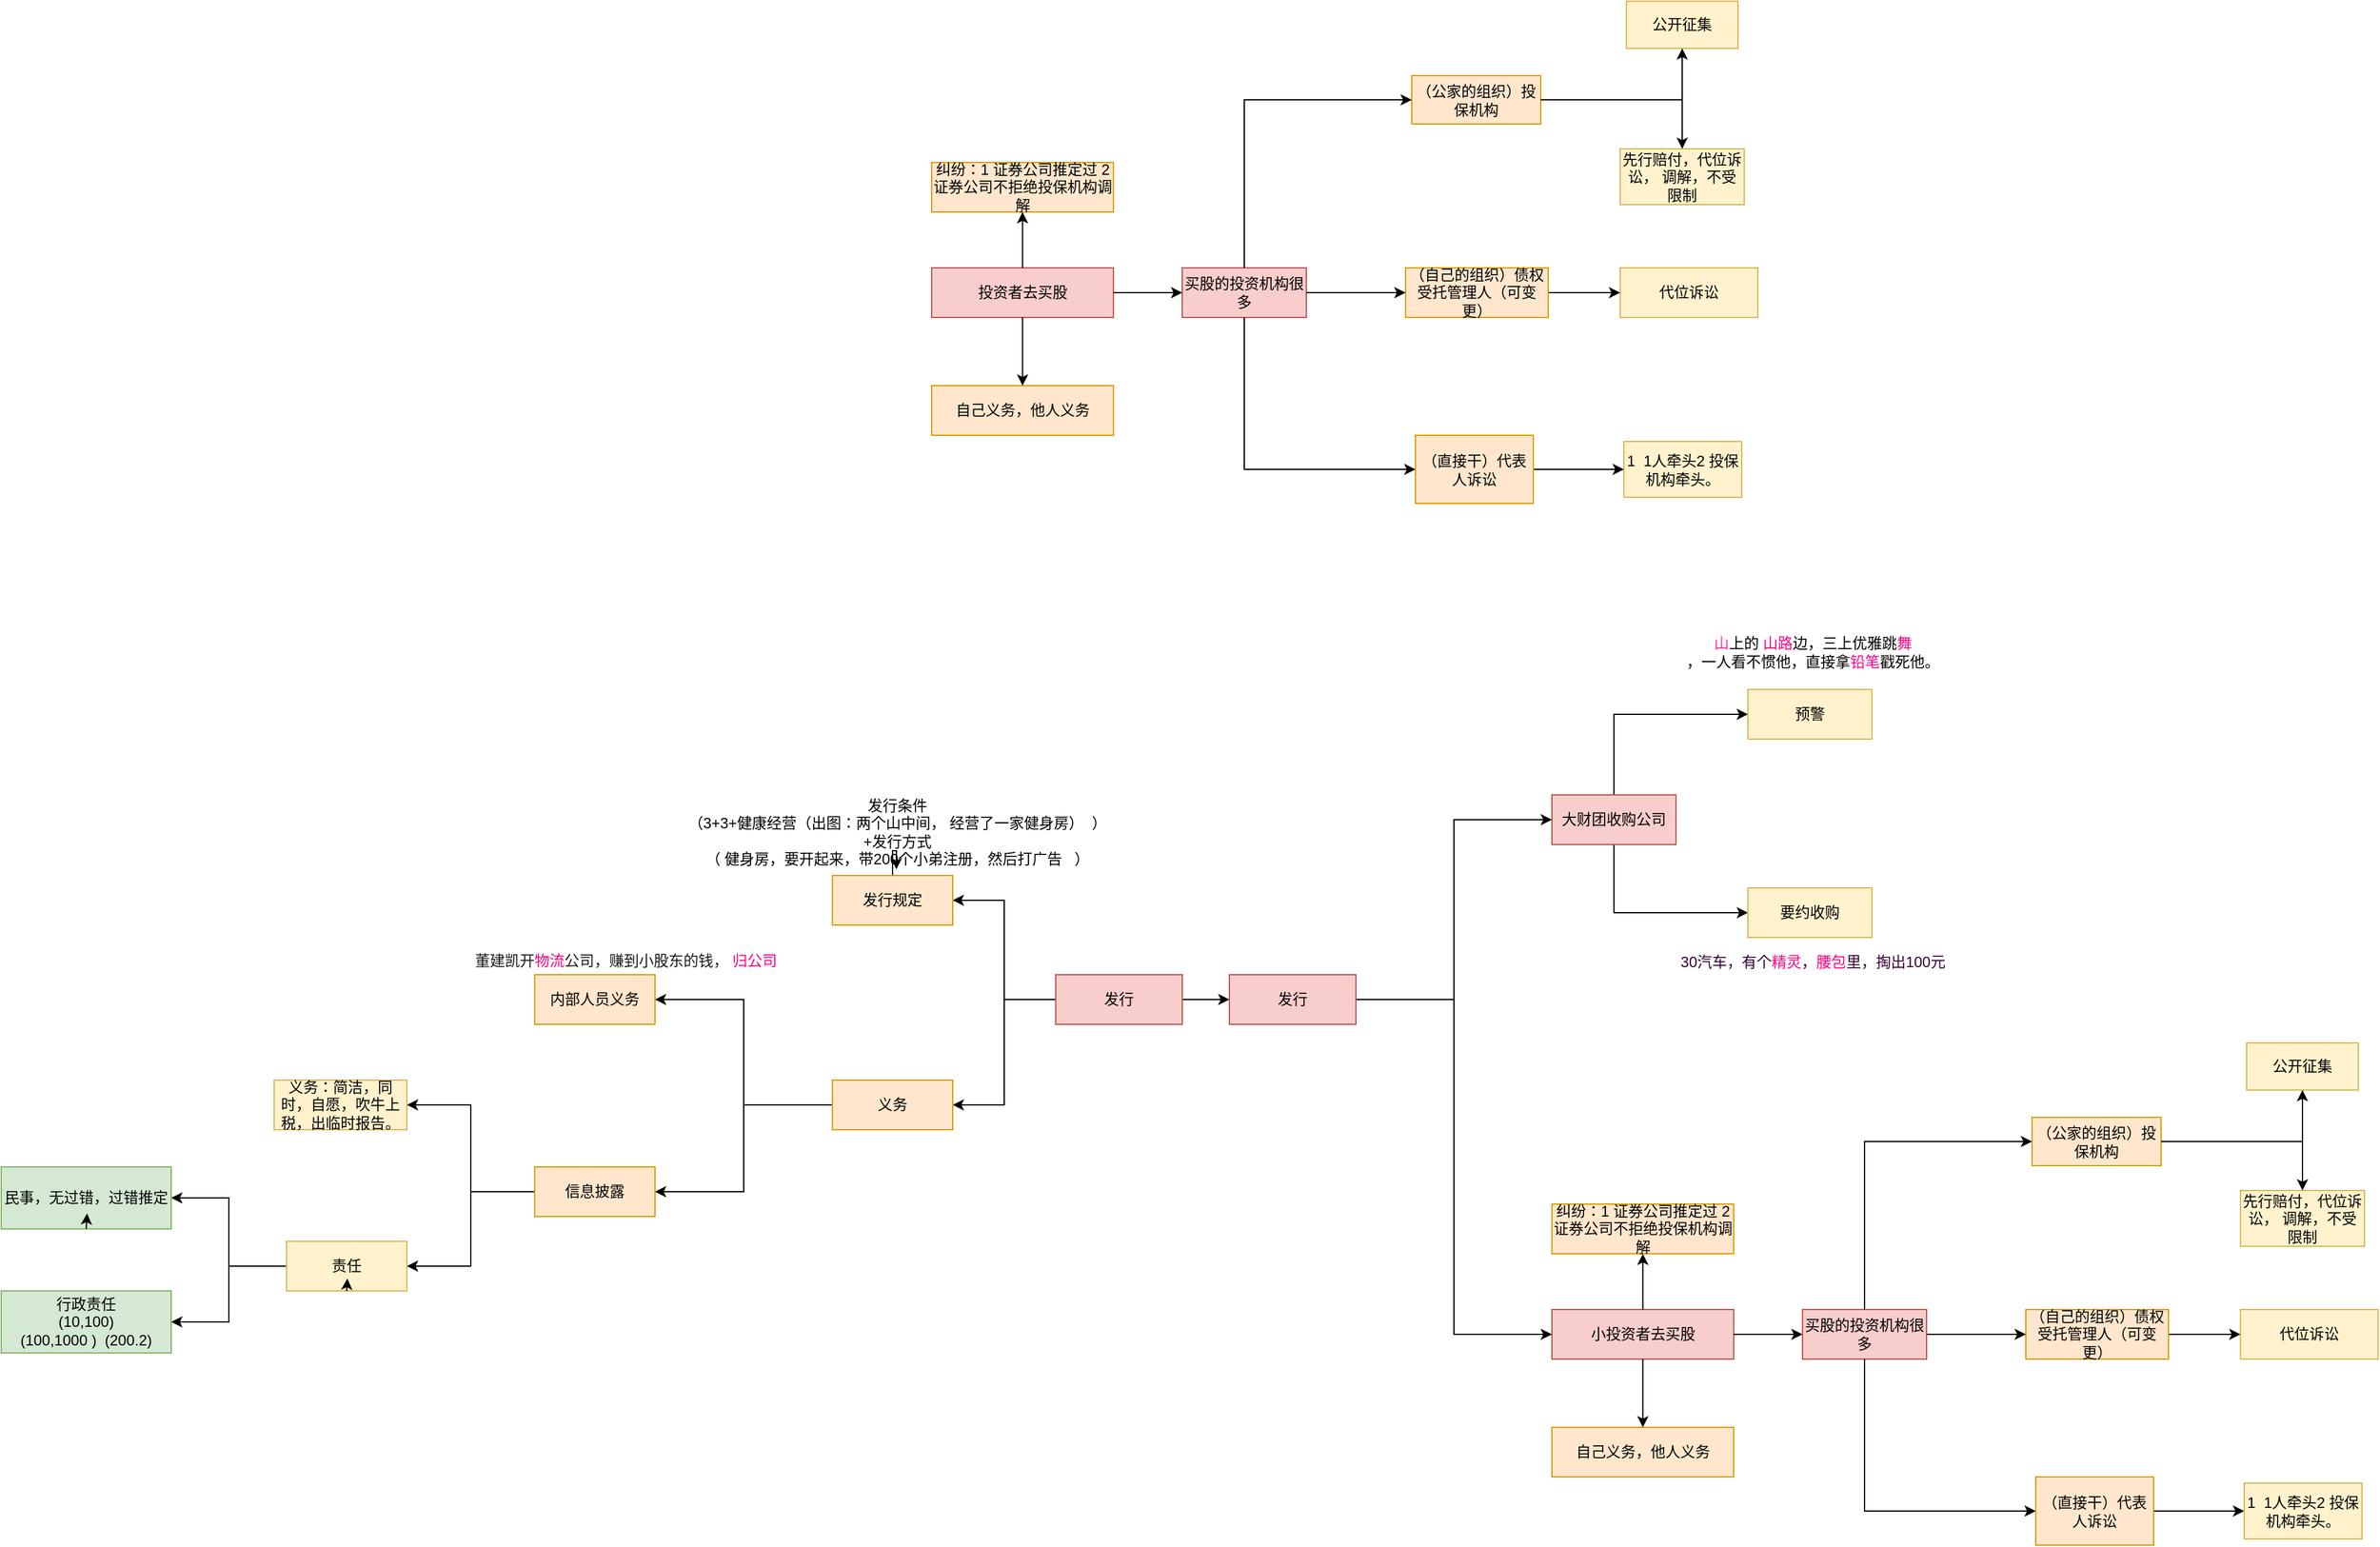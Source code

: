 <mxfile version="17.4.6" type="github">
  <diagram id="C5RBs43oDa-KdzZeNtuy" name="Page-1">
    <mxGraphModel dx="3327" dy="2065" grid="1" gridSize="10" guides="1" tooltips="1" connect="1" arrows="1" fold="1" page="1" pageScale="1" pageWidth="827" pageHeight="1169" math="0" shadow="0">
      <root>
        <mxCell id="WIyWlLk6GJQsqaUBKTNV-0" />
        <mxCell id="WIyWlLk6GJQsqaUBKTNV-1" parent="WIyWlLk6GJQsqaUBKTNV-0" />
        <mxCell id="gxBk6NtYpcpW8_uY6UVW-113" style="edgeStyle=orthogonalEdgeStyle;rounded=0;orthogonalLoop=1;jettySize=auto;html=1;entryX=1;entryY=0.5;entryDx=0;entryDy=0;fontFamily=Helvetica;fontSize=12;fontColor=#FF0080;" edge="1" parent="WIyWlLk6GJQsqaUBKTNV-1" source="gxBk6NtYpcpW8_uY6UVW-68" target="gxBk6NtYpcpW8_uY6UVW-69">
          <mxGeometry relative="1" as="geometry" />
        </mxCell>
        <mxCell id="gxBk6NtYpcpW8_uY6UVW-114" style="edgeStyle=orthogonalEdgeStyle;rounded=0;orthogonalLoop=1;jettySize=auto;html=1;exitX=0;exitY=0.5;exitDx=0;exitDy=0;entryX=1;entryY=0.5;entryDx=0;entryDy=0;fontFamily=Helvetica;fontSize=12;fontColor=#FF0080;" edge="1" parent="WIyWlLk6GJQsqaUBKTNV-1" source="gxBk6NtYpcpW8_uY6UVW-68" target="gxBk6NtYpcpW8_uY6UVW-70">
          <mxGeometry relative="1" as="geometry" />
        </mxCell>
        <mxCell id="gxBk6NtYpcpW8_uY6UVW-168" style="edgeStyle=orthogonalEdgeStyle;rounded=0;orthogonalLoop=1;jettySize=auto;html=1;exitX=1;exitY=0.5;exitDx=0;exitDy=0;fontFamily=Helvetica;fontSize=12;fontColor=#FF0080;" edge="1" parent="WIyWlLk6GJQsqaUBKTNV-1" source="gxBk6NtYpcpW8_uY6UVW-68" target="gxBk6NtYpcpW8_uY6UVW-167">
          <mxGeometry relative="1" as="geometry" />
        </mxCell>
        <mxCell id="gxBk6NtYpcpW8_uY6UVW-68" value="发行" style="rounded=0;whiteSpace=wrap;html=1;fillColor=#f8cecc;strokeColor=#b85450;" vertex="1" parent="WIyWlLk6GJQsqaUBKTNV-1">
          <mxGeometry x="-700" y="25" width="102" height="40" as="geometry" />
        </mxCell>
        <mxCell id="gxBk6NtYpcpW8_uY6UVW-88" value="" style="edgeStyle=orthogonalEdgeStyle;rounded=0;orthogonalLoop=1;jettySize=auto;html=1;fontFamily=Helvetica;fontSize=12;fontColor=default;" edge="1" parent="WIyWlLk6GJQsqaUBKTNV-1" source="gxBk6NtYpcpW8_uY6UVW-69" target="gxBk6NtYpcpW8_uY6UVW-84">
          <mxGeometry relative="1" as="geometry" />
        </mxCell>
        <mxCell id="gxBk6NtYpcpW8_uY6UVW-69" value="发行规定" style="rounded=0;whiteSpace=wrap;html=1;fillColor=#ffe6cc;strokeColor=#d79b00;" vertex="1" parent="WIyWlLk6GJQsqaUBKTNV-1">
          <mxGeometry x="-880" y="-55" width="97" height="40" as="geometry" />
        </mxCell>
        <mxCell id="gxBk6NtYpcpW8_uY6UVW-99" style="edgeStyle=orthogonalEdgeStyle;rounded=0;orthogonalLoop=1;jettySize=auto;html=1;exitX=0;exitY=0.5;exitDx=0;exitDy=0;entryX=1;entryY=0.5;entryDx=0;entryDy=0;fontFamily=Helvetica;fontSize=12;fontColor=#FF0080;" edge="1" parent="WIyWlLk6GJQsqaUBKTNV-1" source="gxBk6NtYpcpW8_uY6UVW-70" target="gxBk6NtYpcpW8_uY6UVW-96">
          <mxGeometry relative="1" as="geometry" />
        </mxCell>
        <mxCell id="gxBk6NtYpcpW8_uY6UVW-101" style="edgeStyle=orthogonalEdgeStyle;rounded=0;orthogonalLoop=1;jettySize=auto;html=1;exitX=0;exitY=0.5;exitDx=0;exitDy=0;entryX=1;entryY=0.5;entryDx=0;entryDy=0;fontFamily=Helvetica;fontSize=12;fontColor=#FF0080;" edge="1" parent="WIyWlLk6GJQsqaUBKTNV-1" source="gxBk6NtYpcpW8_uY6UVW-70" target="gxBk6NtYpcpW8_uY6UVW-100">
          <mxGeometry relative="1" as="geometry" />
        </mxCell>
        <mxCell id="gxBk6NtYpcpW8_uY6UVW-70" value="义务" style="rounded=0;whiteSpace=wrap;html=1;fillColor=#ffe6cc;strokeColor=#d79b00;" vertex="1" parent="WIyWlLk6GJQsqaUBKTNV-1">
          <mxGeometry x="-880" y="110" width="97" height="40" as="geometry" />
        </mxCell>
        <mxCell id="gxBk6NtYpcpW8_uY6UVW-82" style="edgeStyle=orthogonalEdgeStyle;rounded=0;orthogonalLoop=1;jettySize=auto;html=1;exitX=0.5;exitY=0;exitDx=0;exitDy=0;entryX=0;entryY=0.5;entryDx=0;entryDy=0;fontFamily=Helvetica;fontSize=12;fontColor=default;" edge="1" parent="WIyWlLk6GJQsqaUBKTNV-1" source="gxBk6NtYpcpW8_uY6UVW-71" target="gxBk6NtYpcpW8_uY6UVW-72">
          <mxGeometry relative="1" as="geometry" />
        </mxCell>
        <mxCell id="gxBk6NtYpcpW8_uY6UVW-83" style="edgeStyle=orthogonalEdgeStyle;rounded=0;orthogonalLoop=1;jettySize=auto;html=1;exitX=0.5;exitY=1;exitDx=0;exitDy=0;entryX=0;entryY=0.5;entryDx=0;entryDy=0;fontFamily=Helvetica;fontSize=12;fontColor=default;" edge="1" parent="WIyWlLk6GJQsqaUBKTNV-1" source="gxBk6NtYpcpW8_uY6UVW-71" target="gxBk6NtYpcpW8_uY6UVW-74">
          <mxGeometry relative="1" as="geometry" />
        </mxCell>
        <mxCell id="gxBk6NtYpcpW8_uY6UVW-71" value="大财团收购公司" style="whiteSpace=wrap;html=1;fillColor=#f8cecc;strokeColor=#b85450;" vertex="1" parent="WIyWlLk6GJQsqaUBKTNV-1">
          <mxGeometry x="-300" y="-120" width="100" height="40" as="geometry" />
        </mxCell>
        <mxCell id="gxBk6NtYpcpW8_uY6UVW-72" value="预警" style="whiteSpace=wrap;html=1;fillColor=#fff2cc;strokeColor=#d6b656;" vertex="1" parent="WIyWlLk6GJQsqaUBKTNV-1">
          <mxGeometry x="-142" y="-205" width="100" height="40" as="geometry" />
        </mxCell>
        <mxCell id="gxBk6NtYpcpW8_uY6UVW-74" value="要约收购" style="whiteSpace=wrap;html=1;fillColor=#fff2cc;strokeColor=#d6b656;" vertex="1" parent="WIyWlLk6GJQsqaUBKTNV-1">
          <mxGeometry x="-142" y="-45" width="100" height="40" as="geometry" />
        </mxCell>
        <mxCell id="gxBk6NtYpcpW8_uY6UVW-84" value="发行条件&lt;br&gt;（3+3+健康经营（出图：两个山中间， 经营了一家健身房）&amp;nbsp; ）&lt;br&gt;+发行方式 &lt;br&gt;（ 健身房，要开起来，带200个小弟注册，然后打广告&amp;nbsp; &amp;nbsp;）" style="text;html=1;align=center;verticalAlign=middle;resizable=0;points=[];autosize=1;strokeColor=none;fillColor=none;fontSize=12;fontFamily=Helvetica;fontColor=default;" vertex="1" parent="WIyWlLk6GJQsqaUBKTNV-1">
          <mxGeometry x="-1003.45" y="-120" width="350" height="60" as="geometry" />
        </mxCell>
        <mxCell id="gxBk6NtYpcpW8_uY6UVW-89" value="&lt;font color=&quot;#ff3399&quot;&gt;山&lt;/font&gt;上的 &lt;font color=&quot;#ff0080&quot;&gt;山路&lt;/font&gt;边，三上优雅跳&lt;font color=&quot;#ff0080&quot;&gt;舞&lt;/font&gt;&lt;br&gt;，一人看不惯他，直接拿&lt;font color=&quot;#ff0080&quot;&gt;铅笔&lt;/font&gt;戳死他。" style="text;html=1;align=center;verticalAlign=middle;resizable=0;points=[];autosize=1;strokeColor=none;fillColor=none;fontSize=12;fontFamily=Helvetica;fontColor=default;" vertex="1" parent="WIyWlLk6GJQsqaUBKTNV-1">
          <mxGeometry x="-200" y="-250" width="220" height="30" as="geometry" />
        </mxCell>
        <mxCell id="gxBk6NtYpcpW8_uY6UVW-90" value="&lt;font color=&quot;#1a1a1a&quot;&gt;董建凯开&lt;/font&gt;物流&lt;font color=&quot;#1a1a1a&quot;&gt;公司，赚到小股东的钱， &lt;/font&gt;归公司" style="text;whiteSpace=wrap;html=1;fontSize=12;fontFamily=Helvetica;fontColor=#FF0080;" vertex="1" parent="WIyWlLk6GJQsqaUBKTNV-1">
          <mxGeometry x="-1170" width="270" height="30" as="geometry" />
        </mxCell>
        <mxCell id="gxBk6NtYpcpW8_uY6UVW-91" value="&lt;font color=&quot;#330033&quot;&gt;30汽车，有个&lt;/font&gt;精灵&lt;font color=&quot;#330033&quot;&gt;，&lt;/font&gt;腰包&lt;font color=&quot;#330033&quot;&gt;里，掏出100元&lt;/font&gt;" style="text;html=1;align=center;verticalAlign=middle;resizable=0;points=[];autosize=1;strokeColor=none;fillColor=none;fontSize=12;fontFamily=Helvetica;fontColor=#FF0080;" vertex="1" parent="WIyWlLk6GJQsqaUBKTNV-1">
          <mxGeometry x="-205" y="5" width="230" height="20" as="geometry" />
        </mxCell>
        <mxCell id="gxBk6NtYpcpW8_uY6UVW-96" value="内部人员义务" style="rounded=0;whiteSpace=wrap;html=1;fillColor=#ffe6cc;strokeColor=#d79b00;" vertex="1" parent="WIyWlLk6GJQsqaUBKTNV-1">
          <mxGeometry x="-1120" y="25" width="97" height="40" as="geometry" />
        </mxCell>
        <mxCell id="gxBk6NtYpcpW8_uY6UVW-104" style="edgeStyle=orthogonalEdgeStyle;rounded=0;orthogonalLoop=1;jettySize=auto;html=1;exitX=0;exitY=0.5;exitDx=0;exitDy=0;entryX=1;entryY=0.5;entryDx=0;entryDy=0;fontFamily=Helvetica;fontSize=12;fontColor=#FF0080;" edge="1" parent="WIyWlLk6GJQsqaUBKTNV-1" source="gxBk6NtYpcpW8_uY6UVW-100" target="gxBk6NtYpcpW8_uY6UVW-102">
          <mxGeometry relative="1" as="geometry" />
        </mxCell>
        <mxCell id="gxBk6NtYpcpW8_uY6UVW-105" style="edgeStyle=orthogonalEdgeStyle;rounded=0;orthogonalLoop=1;jettySize=auto;html=1;exitX=0;exitY=0.5;exitDx=0;exitDy=0;entryX=1;entryY=0.5;entryDx=0;entryDy=0;fontFamily=Helvetica;fontSize=12;fontColor=#FF0080;" edge="1" parent="WIyWlLk6GJQsqaUBKTNV-1" source="gxBk6NtYpcpW8_uY6UVW-100" target="gxBk6NtYpcpW8_uY6UVW-103">
          <mxGeometry relative="1" as="geometry" />
        </mxCell>
        <mxCell id="gxBk6NtYpcpW8_uY6UVW-100" value="信息披露" style="rounded=0;whiteSpace=wrap;html=1;fillColor=#ffe6cc;strokeColor=#d79b00;" vertex="1" parent="WIyWlLk6GJQsqaUBKTNV-1">
          <mxGeometry x="-1120" y="180" width="97" height="40" as="geometry" />
        </mxCell>
        <mxCell id="gxBk6NtYpcpW8_uY6UVW-102" value="义务：简洁，同时，自愿，吹牛上税，出临时报告。" style="rounded=0;whiteSpace=wrap;html=1;fillColor=#fff2cc;strokeColor=#d6b656;" vertex="1" parent="WIyWlLk6GJQsqaUBKTNV-1">
          <mxGeometry x="-1330" y="110" width="107" height="40" as="geometry" />
        </mxCell>
        <mxCell id="gxBk6NtYpcpW8_uY6UVW-111" style="edgeStyle=orthogonalEdgeStyle;rounded=0;orthogonalLoop=1;jettySize=auto;html=1;entryX=1;entryY=0.5;entryDx=0;entryDy=0;fontFamily=Helvetica;fontSize=12;fontColor=#FF0080;" edge="1" parent="WIyWlLk6GJQsqaUBKTNV-1" source="gxBk6NtYpcpW8_uY6UVW-103" target="gxBk6NtYpcpW8_uY6UVW-109">
          <mxGeometry relative="1" as="geometry" />
        </mxCell>
        <mxCell id="gxBk6NtYpcpW8_uY6UVW-112" style="edgeStyle=orthogonalEdgeStyle;rounded=0;orthogonalLoop=1;jettySize=auto;html=1;exitX=0;exitY=0.5;exitDx=0;exitDy=0;entryX=1;entryY=0.5;entryDx=0;entryDy=0;fontFamily=Helvetica;fontSize=12;fontColor=#FF0080;" edge="1" parent="WIyWlLk6GJQsqaUBKTNV-1" source="gxBk6NtYpcpW8_uY6UVW-103" target="gxBk6NtYpcpW8_uY6UVW-107">
          <mxGeometry relative="1" as="geometry" />
        </mxCell>
        <mxCell id="gxBk6NtYpcpW8_uY6UVW-103" value="责任" style="rounded=0;whiteSpace=wrap;html=1;fillColor=#fff2cc;strokeColor=#d6b656;" vertex="1" parent="WIyWlLk6GJQsqaUBKTNV-1">
          <mxGeometry x="-1320" y="240" width="97" height="40" as="geometry" />
        </mxCell>
        <mxCell id="gxBk6NtYpcpW8_uY6UVW-106" style="edgeStyle=orthogonalEdgeStyle;rounded=0;orthogonalLoop=1;jettySize=auto;html=1;exitX=0.5;exitY=1;exitDx=0;exitDy=0;entryX=0.505;entryY=0.75;entryDx=0;entryDy=0;entryPerimeter=0;fontFamily=Helvetica;fontSize=12;fontColor=#FF0080;" edge="1" parent="WIyWlLk6GJQsqaUBKTNV-1" source="gxBk6NtYpcpW8_uY6UVW-103" target="gxBk6NtYpcpW8_uY6UVW-103">
          <mxGeometry relative="1" as="geometry" />
        </mxCell>
        <mxCell id="gxBk6NtYpcpW8_uY6UVW-107" value="行政责任&lt;br&gt;(10,100)&lt;br&gt;(100,1000 )&amp;nbsp; (200.2)" style="rounded=0;whiteSpace=wrap;html=1;fillColor=#d5e8d4;strokeColor=#82b366;" vertex="1" parent="WIyWlLk6GJQsqaUBKTNV-1">
          <mxGeometry x="-1550" y="280" width="137" height="50" as="geometry" />
        </mxCell>
        <mxCell id="gxBk6NtYpcpW8_uY6UVW-109" value="民事，无过错，过错推定" style="rounded=0;whiteSpace=wrap;html=1;fillColor=#d5e8d4;strokeColor=#82b366;" vertex="1" parent="WIyWlLk6GJQsqaUBKTNV-1">
          <mxGeometry x="-1550" y="180" width="137" height="50" as="geometry" />
        </mxCell>
        <mxCell id="gxBk6NtYpcpW8_uY6UVW-110" style="edgeStyle=orthogonalEdgeStyle;rounded=0;orthogonalLoop=1;jettySize=auto;html=1;exitX=0.5;exitY=1;exitDx=0;exitDy=0;entryX=0.505;entryY=0.75;entryDx=0;entryDy=0;entryPerimeter=0;fontFamily=Helvetica;fontSize=12;fontColor=#FF0080;" edge="1" parent="WIyWlLk6GJQsqaUBKTNV-1" source="gxBk6NtYpcpW8_uY6UVW-109" target="gxBk6NtYpcpW8_uY6UVW-109">
          <mxGeometry relative="1" as="geometry" />
        </mxCell>
        <mxCell id="gxBk6NtYpcpW8_uY6UVW-142" value="" style="group" vertex="1" connectable="0" parent="WIyWlLk6GJQsqaUBKTNV-1">
          <mxGeometry x="-800" y="-760" width="666" height="405" as="geometry" />
        </mxCell>
        <mxCell id="gxBk6NtYpcpW8_uY6UVW-0" value="投资者去买股" style="rounded=0;whiteSpace=wrap;html=1;fillColor=#f8cecc;strokeColor=#b85450;" vertex="1" parent="gxBk6NtYpcpW8_uY6UVW-142">
          <mxGeometry y="215" width="146.549" height="40" as="geometry" />
        </mxCell>
        <mxCell id="gxBk6NtYpcpW8_uY6UVW-3" value="自己义务，他人义务" style="rounded=0;whiteSpace=wrap;html=1;fillColor=#ffe6cc;strokeColor=#d79b00;" vertex="1" parent="gxBk6NtYpcpW8_uY6UVW-142">
          <mxGeometry y="310" width="146.549" height="40" as="geometry" />
        </mxCell>
        <mxCell id="gxBk6NtYpcpW8_uY6UVW-4" value="" style="edgeStyle=orthogonalEdgeStyle;rounded=0;orthogonalLoop=1;jettySize=auto;html=1;" edge="1" parent="gxBk6NtYpcpW8_uY6UVW-142" source="gxBk6NtYpcpW8_uY6UVW-0" target="gxBk6NtYpcpW8_uY6UVW-3">
          <mxGeometry relative="1" as="geometry" />
        </mxCell>
        <mxCell id="gxBk6NtYpcpW8_uY6UVW-5" value="纠纷：1 证券公司推定过 2 证券公司不拒绝投保机构调解" style="rounded=0;whiteSpace=wrap;html=1;fillColor=#ffe6cc;strokeColor=#d79b00;" vertex="1" parent="gxBk6NtYpcpW8_uY6UVW-142">
          <mxGeometry y="130" width="146.549" height="40" as="geometry" />
        </mxCell>
        <mxCell id="gxBk6NtYpcpW8_uY6UVW-6" value="" style="edgeStyle=orthogonalEdgeStyle;rounded=0;orthogonalLoop=1;jettySize=auto;html=1;" edge="1" parent="gxBk6NtYpcpW8_uY6UVW-142" source="gxBk6NtYpcpW8_uY6UVW-0" target="gxBk6NtYpcpW8_uY6UVW-5">
          <mxGeometry relative="1" as="geometry" />
        </mxCell>
        <mxCell id="gxBk6NtYpcpW8_uY6UVW-27" value="公开征集" style="whiteSpace=wrap;html=1;fillColor=#fff2cc;strokeColor=#d6b656;" vertex="1" parent="gxBk6NtYpcpW8_uY6UVW-142">
          <mxGeometry x="560" width="90" height="38" as="geometry" />
        </mxCell>
        <mxCell id="gxBk6NtYpcpW8_uY6UVW-28" value="先行赔付，代位诉讼， 调解，不受限制" style="whiteSpace=wrap;html=1;fillColor=#fff2cc;strokeColor=#d6b656;" vertex="1" parent="gxBk6NtYpcpW8_uY6UVW-142">
          <mxGeometry x="555" y="119" width="100" height="45" as="geometry" />
        </mxCell>
        <mxCell id="gxBk6NtYpcpW8_uY6UVW-32" style="edgeStyle=orthogonalEdgeStyle;rounded=0;orthogonalLoop=1;jettySize=auto;html=1;exitX=0.5;exitY=1;exitDx=0;exitDy=0;" edge="1" parent="gxBk6NtYpcpW8_uY6UVW-142" source="gxBk6NtYpcpW8_uY6UVW-27" target="gxBk6NtYpcpW8_uY6UVW-27">
          <mxGeometry relative="1" as="geometry" />
        </mxCell>
        <mxCell id="gxBk6NtYpcpW8_uY6UVW-33" value="代位诉讼" style="whiteSpace=wrap;html=1;fillColor=#fff2cc;strokeColor=#d6b656;" vertex="1" parent="gxBk6NtYpcpW8_uY6UVW-142">
          <mxGeometry x="555" y="215" width="111" height="40" as="geometry" />
        </mxCell>
        <mxCell id="gxBk6NtYpcpW8_uY6UVW-34" value="" style="edgeStyle=orthogonalEdgeStyle;rounded=0;orthogonalLoop=1;jettySize=auto;html=1;" edge="1" parent="gxBk6NtYpcpW8_uY6UVW-142" source="gxBk6NtYpcpW8_uY6UVW-18" target="gxBk6NtYpcpW8_uY6UVW-33">
          <mxGeometry relative="1" as="geometry" />
        </mxCell>
        <mxCell id="gxBk6NtYpcpW8_uY6UVW-48" value="1&amp;nbsp; 1人牵头2 投保机构牵头。" style="whiteSpace=wrap;html=1;fillColor=#fff2cc;strokeColor=#d6b656;" vertex="1" parent="gxBk6NtYpcpW8_uY6UVW-142">
          <mxGeometry x="558" y="355" width="95" height="45" as="geometry" />
        </mxCell>
        <mxCell id="gxBk6NtYpcpW8_uY6UVW-49" value="" style="edgeStyle=orthogonalEdgeStyle;rounded=0;orthogonalLoop=1;jettySize=auto;html=1;" edge="1" parent="gxBk6NtYpcpW8_uY6UVW-142" source="gxBk6NtYpcpW8_uY6UVW-35" target="gxBk6NtYpcpW8_uY6UVW-48">
          <mxGeometry relative="1" as="geometry" />
        </mxCell>
        <mxCell id="gxBk6NtYpcpW8_uY6UVW-16" value="买股的投资机构很多" style="whiteSpace=wrap;html=1;fillColor=#f8cecc;strokeColor=#b85450;" vertex="1" parent="gxBk6NtYpcpW8_uY6UVW-142">
          <mxGeometry x="202" y="215" width="100" height="40" as="geometry" />
        </mxCell>
        <mxCell id="gxBk6NtYpcpW8_uY6UVW-46" style="edgeStyle=orthogonalEdgeStyle;rounded=0;orthogonalLoop=1;jettySize=auto;html=1;exitX=1;exitY=0.5;exitDx=0;exitDy=0;entryX=0;entryY=0.5;entryDx=0;entryDy=0;" edge="1" parent="gxBk6NtYpcpW8_uY6UVW-142" source="gxBk6NtYpcpW8_uY6UVW-0" target="gxBk6NtYpcpW8_uY6UVW-16">
          <mxGeometry relative="1" as="geometry" />
        </mxCell>
        <mxCell id="gxBk6NtYpcpW8_uY6UVW-17" value="（公家的组织）投保机构" style="whiteSpace=wrap;html=1;fillColor=#ffe6cc;strokeColor=#d79b00;" vertex="1" parent="gxBk6NtYpcpW8_uY6UVW-142">
          <mxGeometry x="387" y="60" width="104" height="39" as="geometry" />
        </mxCell>
        <mxCell id="gxBk6NtYpcpW8_uY6UVW-24" value="" style="edgeStyle=orthogonalEdgeStyle;rounded=0;orthogonalLoop=1;jettySize=auto;html=1;exitX=1;exitY=0.5;exitDx=0;exitDy=0;" edge="1" source="gxBk6NtYpcpW8_uY6UVW-17" target="gxBk6NtYpcpW8_uY6UVW-27" parent="gxBk6NtYpcpW8_uY6UVW-142">
          <mxGeometry relative="1" as="geometry">
            <mxPoint x="530" y="50" as="sourcePoint" />
          </mxGeometry>
        </mxCell>
        <mxCell id="gxBk6NtYpcpW8_uY6UVW-25" value="" style="edgeStyle=orthogonalEdgeStyle;rounded=0;orthogonalLoop=1;jettySize=auto;html=1;exitX=1;exitY=0.5;exitDx=0;exitDy=0;" edge="1" source="gxBk6NtYpcpW8_uY6UVW-17" target="gxBk6NtYpcpW8_uY6UVW-28" parent="gxBk6NtYpcpW8_uY6UVW-142">
          <mxGeometry relative="1" as="geometry">
            <mxPoint x="560" y="55" as="sourcePoint" />
          </mxGeometry>
        </mxCell>
        <mxCell id="gxBk6NtYpcpW8_uY6UVW-45" style="edgeStyle=orthogonalEdgeStyle;rounded=0;orthogonalLoop=1;jettySize=auto;html=1;exitX=0.5;exitY=0;exitDx=0;exitDy=0;entryX=0;entryY=0.5;entryDx=0;entryDy=0;" edge="1" parent="gxBk6NtYpcpW8_uY6UVW-142" source="gxBk6NtYpcpW8_uY6UVW-16" target="gxBk6NtYpcpW8_uY6UVW-17">
          <mxGeometry relative="1" as="geometry" />
        </mxCell>
        <mxCell id="gxBk6NtYpcpW8_uY6UVW-35" value="（直接干）代表人诉讼" style="whiteSpace=wrap;html=1;fillColor=#ffe6cc;strokeColor=#d79b00;" vertex="1" parent="gxBk6NtYpcpW8_uY6UVW-142">
          <mxGeometry x="390" y="350" width="95" height="55" as="geometry" />
        </mxCell>
        <mxCell id="gxBk6NtYpcpW8_uY6UVW-44" style="edgeStyle=orthogonalEdgeStyle;rounded=0;orthogonalLoop=1;jettySize=auto;html=1;exitX=0.5;exitY=1;exitDx=0;exitDy=0;entryX=0;entryY=0.5;entryDx=0;entryDy=0;" edge="1" parent="gxBk6NtYpcpW8_uY6UVW-142" source="gxBk6NtYpcpW8_uY6UVW-16" target="gxBk6NtYpcpW8_uY6UVW-35">
          <mxGeometry relative="1" as="geometry" />
        </mxCell>
        <mxCell id="gxBk6NtYpcpW8_uY6UVW-18" value="（自己的组织）债权受托管理人（可变更）" style="whiteSpace=wrap;html=1;fillColor=#ffe6cc;strokeColor=#d79b00;" vertex="1" parent="gxBk6NtYpcpW8_uY6UVW-142">
          <mxGeometry x="382" y="215" width="115" height="40" as="geometry" />
        </mxCell>
        <mxCell id="gxBk6NtYpcpW8_uY6UVW-38" style="edgeStyle=orthogonalEdgeStyle;rounded=0;orthogonalLoop=1;jettySize=auto;html=1;exitX=1;exitY=0.5;exitDx=0;exitDy=0;entryX=0;entryY=0.5;entryDx=0;entryDy=0;" edge="1" parent="gxBk6NtYpcpW8_uY6UVW-142" source="gxBk6NtYpcpW8_uY6UVW-16" target="gxBk6NtYpcpW8_uY6UVW-18">
          <mxGeometry relative="1" as="geometry" />
        </mxCell>
        <mxCell id="gxBk6NtYpcpW8_uY6UVW-143" value="" style="group" vertex="1" connectable="0" parent="WIyWlLk6GJQsqaUBKTNV-1">
          <mxGeometry x="-300" y="80" width="666" height="405" as="geometry" />
        </mxCell>
        <mxCell id="gxBk6NtYpcpW8_uY6UVW-144" value="小投资者去买股" style="rounded=0;whiteSpace=wrap;html=1;fillColor=#f8cecc;strokeColor=#b85450;" vertex="1" parent="gxBk6NtYpcpW8_uY6UVW-143">
          <mxGeometry y="215" width="146.549" height="40" as="geometry" />
        </mxCell>
        <mxCell id="gxBk6NtYpcpW8_uY6UVW-145" value="自己义务，他人义务" style="rounded=0;whiteSpace=wrap;html=1;fillColor=#ffe6cc;strokeColor=#d79b00;" vertex="1" parent="gxBk6NtYpcpW8_uY6UVW-143">
          <mxGeometry y="310" width="146.549" height="40" as="geometry" />
        </mxCell>
        <mxCell id="gxBk6NtYpcpW8_uY6UVW-146" value="" style="edgeStyle=orthogonalEdgeStyle;rounded=0;orthogonalLoop=1;jettySize=auto;html=1;" edge="1" parent="gxBk6NtYpcpW8_uY6UVW-143" source="gxBk6NtYpcpW8_uY6UVW-144" target="gxBk6NtYpcpW8_uY6UVW-145">
          <mxGeometry relative="1" as="geometry" />
        </mxCell>
        <mxCell id="gxBk6NtYpcpW8_uY6UVW-147" value="纠纷：1 证券公司推定过 2 证券公司不拒绝投保机构调解" style="rounded=0;whiteSpace=wrap;html=1;fillColor=#ffe6cc;strokeColor=#d79b00;" vertex="1" parent="gxBk6NtYpcpW8_uY6UVW-143">
          <mxGeometry y="130" width="146.549" height="40" as="geometry" />
        </mxCell>
        <mxCell id="gxBk6NtYpcpW8_uY6UVW-148" value="" style="edgeStyle=orthogonalEdgeStyle;rounded=0;orthogonalLoop=1;jettySize=auto;html=1;" edge="1" parent="gxBk6NtYpcpW8_uY6UVW-143" source="gxBk6NtYpcpW8_uY6UVW-144" target="gxBk6NtYpcpW8_uY6UVW-147">
          <mxGeometry relative="1" as="geometry" />
        </mxCell>
        <mxCell id="gxBk6NtYpcpW8_uY6UVW-149" value="公开征集" style="whiteSpace=wrap;html=1;fillColor=#fff2cc;strokeColor=#d6b656;" vertex="1" parent="gxBk6NtYpcpW8_uY6UVW-143">
          <mxGeometry x="560" width="90" height="38" as="geometry" />
        </mxCell>
        <mxCell id="gxBk6NtYpcpW8_uY6UVW-150" value="先行赔付，代位诉讼， 调解，不受限制" style="whiteSpace=wrap;html=1;fillColor=#fff2cc;strokeColor=#d6b656;" vertex="1" parent="gxBk6NtYpcpW8_uY6UVW-143">
          <mxGeometry x="555" y="119" width="100" height="45" as="geometry" />
        </mxCell>
        <mxCell id="gxBk6NtYpcpW8_uY6UVW-151" style="edgeStyle=orthogonalEdgeStyle;rounded=0;orthogonalLoop=1;jettySize=auto;html=1;exitX=0.5;exitY=1;exitDx=0;exitDy=0;" edge="1" parent="gxBk6NtYpcpW8_uY6UVW-143" source="gxBk6NtYpcpW8_uY6UVW-149" target="gxBk6NtYpcpW8_uY6UVW-149">
          <mxGeometry relative="1" as="geometry" />
        </mxCell>
        <mxCell id="gxBk6NtYpcpW8_uY6UVW-152" value="代位诉讼" style="whiteSpace=wrap;html=1;fillColor=#fff2cc;strokeColor=#d6b656;" vertex="1" parent="gxBk6NtYpcpW8_uY6UVW-143">
          <mxGeometry x="555" y="215" width="111" height="40" as="geometry" />
        </mxCell>
        <mxCell id="gxBk6NtYpcpW8_uY6UVW-153" value="" style="edgeStyle=orthogonalEdgeStyle;rounded=0;orthogonalLoop=1;jettySize=auto;html=1;" edge="1" parent="gxBk6NtYpcpW8_uY6UVW-143" source="gxBk6NtYpcpW8_uY6UVW-164" target="gxBk6NtYpcpW8_uY6UVW-152">
          <mxGeometry relative="1" as="geometry" />
        </mxCell>
        <mxCell id="gxBk6NtYpcpW8_uY6UVW-154" value="1&amp;nbsp; 1人牵头2 投保机构牵头。" style="whiteSpace=wrap;html=1;fillColor=#fff2cc;strokeColor=#d6b656;" vertex="1" parent="gxBk6NtYpcpW8_uY6UVW-143">
          <mxGeometry x="558" y="355" width="95" height="45" as="geometry" />
        </mxCell>
        <mxCell id="gxBk6NtYpcpW8_uY6UVW-155" value="" style="edgeStyle=orthogonalEdgeStyle;rounded=0;orthogonalLoop=1;jettySize=auto;html=1;" edge="1" parent="gxBk6NtYpcpW8_uY6UVW-143" source="gxBk6NtYpcpW8_uY6UVW-162" target="gxBk6NtYpcpW8_uY6UVW-154">
          <mxGeometry relative="1" as="geometry" />
        </mxCell>
        <mxCell id="gxBk6NtYpcpW8_uY6UVW-156" value="买股的投资机构很多" style="whiteSpace=wrap;html=1;fillColor=#f8cecc;strokeColor=#b85450;" vertex="1" parent="gxBk6NtYpcpW8_uY6UVW-143">
          <mxGeometry x="202" y="215" width="100" height="40" as="geometry" />
        </mxCell>
        <mxCell id="gxBk6NtYpcpW8_uY6UVW-157" style="edgeStyle=orthogonalEdgeStyle;rounded=0;orthogonalLoop=1;jettySize=auto;html=1;exitX=1;exitY=0.5;exitDx=0;exitDy=0;entryX=0;entryY=0.5;entryDx=0;entryDy=0;" edge="1" parent="gxBk6NtYpcpW8_uY6UVW-143" source="gxBk6NtYpcpW8_uY6UVW-144" target="gxBk6NtYpcpW8_uY6UVW-156">
          <mxGeometry relative="1" as="geometry" />
        </mxCell>
        <mxCell id="gxBk6NtYpcpW8_uY6UVW-158" value="（公家的组织）投保机构" style="whiteSpace=wrap;html=1;fillColor=#ffe6cc;strokeColor=#d79b00;" vertex="1" parent="gxBk6NtYpcpW8_uY6UVW-143">
          <mxGeometry x="387" y="60" width="104" height="39" as="geometry" />
        </mxCell>
        <mxCell id="gxBk6NtYpcpW8_uY6UVW-159" value="" style="edgeStyle=orthogonalEdgeStyle;rounded=0;orthogonalLoop=1;jettySize=auto;html=1;exitX=1;exitY=0.5;exitDx=0;exitDy=0;" edge="1" parent="gxBk6NtYpcpW8_uY6UVW-143" source="gxBk6NtYpcpW8_uY6UVW-158" target="gxBk6NtYpcpW8_uY6UVW-149">
          <mxGeometry relative="1" as="geometry">
            <mxPoint x="530" y="50" as="sourcePoint" />
          </mxGeometry>
        </mxCell>
        <mxCell id="gxBk6NtYpcpW8_uY6UVW-160" value="" style="edgeStyle=orthogonalEdgeStyle;rounded=0;orthogonalLoop=1;jettySize=auto;html=1;exitX=1;exitY=0.5;exitDx=0;exitDy=0;" edge="1" parent="gxBk6NtYpcpW8_uY6UVW-143" source="gxBk6NtYpcpW8_uY6UVW-158" target="gxBk6NtYpcpW8_uY6UVW-150">
          <mxGeometry relative="1" as="geometry">
            <mxPoint x="560" y="55" as="sourcePoint" />
          </mxGeometry>
        </mxCell>
        <mxCell id="gxBk6NtYpcpW8_uY6UVW-161" style="edgeStyle=orthogonalEdgeStyle;rounded=0;orthogonalLoop=1;jettySize=auto;html=1;exitX=0.5;exitY=0;exitDx=0;exitDy=0;entryX=0;entryY=0.5;entryDx=0;entryDy=0;" edge="1" parent="gxBk6NtYpcpW8_uY6UVW-143" source="gxBk6NtYpcpW8_uY6UVW-156" target="gxBk6NtYpcpW8_uY6UVW-158">
          <mxGeometry relative="1" as="geometry" />
        </mxCell>
        <mxCell id="gxBk6NtYpcpW8_uY6UVW-162" value="（直接干）代表人诉讼" style="whiteSpace=wrap;html=1;fillColor=#ffe6cc;strokeColor=#d79b00;" vertex="1" parent="gxBk6NtYpcpW8_uY6UVW-143">
          <mxGeometry x="390" y="350" width="95" height="55" as="geometry" />
        </mxCell>
        <mxCell id="gxBk6NtYpcpW8_uY6UVW-163" style="edgeStyle=orthogonalEdgeStyle;rounded=0;orthogonalLoop=1;jettySize=auto;html=1;exitX=0.5;exitY=1;exitDx=0;exitDy=0;entryX=0;entryY=0.5;entryDx=0;entryDy=0;" edge="1" parent="gxBk6NtYpcpW8_uY6UVW-143" source="gxBk6NtYpcpW8_uY6UVW-156" target="gxBk6NtYpcpW8_uY6UVW-162">
          <mxGeometry relative="1" as="geometry" />
        </mxCell>
        <mxCell id="gxBk6NtYpcpW8_uY6UVW-164" value="（自己的组织）债权受托管理人（可变更）" style="whiteSpace=wrap;html=1;fillColor=#ffe6cc;strokeColor=#d79b00;" vertex="1" parent="gxBk6NtYpcpW8_uY6UVW-143">
          <mxGeometry x="382" y="215" width="115" height="40" as="geometry" />
        </mxCell>
        <mxCell id="gxBk6NtYpcpW8_uY6UVW-165" style="edgeStyle=orthogonalEdgeStyle;rounded=0;orthogonalLoop=1;jettySize=auto;html=1;exitX=1;exitY=0.5;exitDx=0;exitDy=0;entryX=0;entryY=0.5;entryDx=0;entryDy=0;" edge="1" parent="gxBk6NtYpcpW8_uY6UVW-143" source="gxBk6NtYpcpW8_uY6UVW-156" target="gxBk6NtYpcpW8_uY6UVW-164">
          <mxGeometry relative="1" as="geometry" />
        </mxCell>
        <mxCell id="gxBk6NtYpcpW8_uY6UVW-169" style="edgeStyle=orthogonalEdgeStyle;rounded=0;orthogonalLoop=1;jettySize=auto;html=1;entryX=0;entryY=0.5;entryDx=0;entryDy=0;fontFamily=Helvetica;fontSize=12;fontColor=#FF0080;" edge="1" parent="WIyWlLk6GJQsqaUBKTNV-1" source="gxBk6NtYpcpW8_uY6UVW-167" target="gxBk6NtYpcpW8_uY6UVW-71">
          <mxGeometry relative="1" as="geometry" />
        </mxCell>
        <mxCell id="gxBk6NtYpcpW8_uY6UVW-170" style="edgeStyle=orthogonalEdgeStyle;rounded=0;orthogonalLoop=1;jettySize=auto;html=1;exitX=1;exitY=0.5;exitDx=0;exitDy=0;entryX=0;entryY=0.5;entryDx=0;entryDy=0;fontFamily=Helvetica;fontSize=12;fontColor=#FF0080;" edge="1" parent="WIyWlLk6GJQsqaUBKTNV-1" source="gxBk6NtYpcpW8_uY6UVW-167" target="gxBk6NtYpcpW8_uY6UVW-144">
          <mxGeometry relative="1" as="geometry" />
        </mxCell>
        <mxCell id="gxBk6NtYpcpW8_uY6UVW-167" value="发行" style="rounded=0;whiteSpace=wrap;html=1;fillColor=#f8cecc;strokeColor=#b85450;" vertex="1" parent="WIyWlLk6GJQsqaUBKTNV-1">
          <mxGeometry x="-560" y="25" width="102" height="40" as="geometry" />
        </mxCell>
      </root>
    </mxGraphModel>
  </diagram>
</mxfile>
